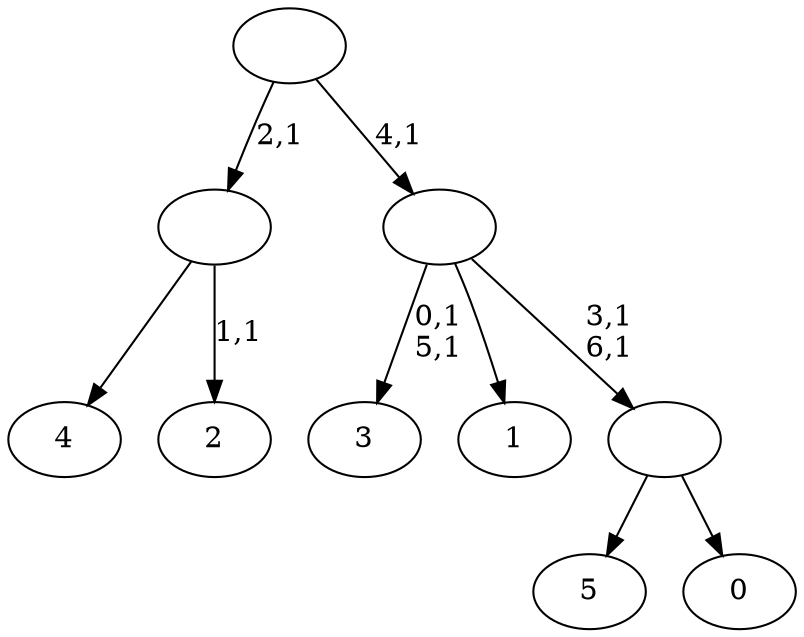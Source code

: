 digraph T {
	13 [label="5"]
	12 [label="4"]
	11 [label="3"]
	8 [label="2"]
	6 [label=""]
	5 [label="1"]
	4 [label="0"]
	3 [label=""]
	1 [label=""]
	0 [label=""]
	6 -> 8 [label="1,1"]
	6 -> 12 [label=""]
	3 -> 13 [label=""]
	3 -> 4 [label=""]
	1 -> 3 [label="3,1\n6,1"]
	1 -> 11 [label="0,1\n5,1"]
	1 -> 5 [label=""]
	0 -> 6 [label="2,1"]
	0 -> 1 [label="4,1"]
}
